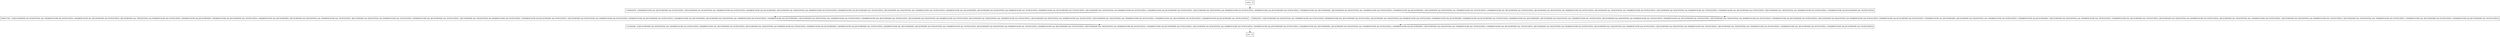 digraph isOverBudget {
node [shape=record];
entry [label="entry - []"];
exit [label="exit - []"];
153302289 [label="153302289 - [(!JECACHESIZE && SEQUENTIAL && !SHAREDCACHE && DUPLICATES), (SHAREDCACHE && !JECACHESIZE && DUPLICATES), (JECACHESIZE && !SEQUENTIAL && SHAREDCACHE && DUPLICATES), (SHAREDCACHE && JECACHESIZE), (SHAREDCACHE && JECACHESIZE && !DUPLICATES), (SHAREDCACHE && !JECACHESIZE), (JECACHESIZE && SEQUENTIAL && !SHAREDCACHE && !DUPLICATES), (JECACHESIZE && SEQUENTIAL && SHAREDCACHE && !DUPLICATES), (SHAREDCACHE && !JECACHESIZE && !DUPLICATES), (!JECACHESIZE && !SEQUENTIAL && SHAREDCACHE && DUPLICATES), (!SHAREDCACHE && JECACHESIZE && DUPLICATES), (!JECACHESIZE && SEQUENTIAL && SHAREDCACHE && DUPLICATES), (SHAREDCACHE && JECACHESIZE && DUPLICATES), (!SHAREDCACHE && !JECACHESIZE), (JECACHESIZE && SEQUENTIAL && !SHAREDCACHE && DUPLICATES), (!SHAREDCACHE && JECACHESIZE), (!JECACHESIZE && SEQUENTIAL && !SHAREDCACHE && !DUPLICATES), (!SHAREDCACHE && !JECACHESIZE && !DUPLICATES), (JECACHESIZE && SEQUENTIAL && SHAREDCACHE && DUPLICATES), (JECACHESIZE && !SEQUENTIAL && !SHAREDCACHE && DUPLICATES), (!JECACHESIZE && SEQUENTIAL && SHAREDCACHE && !DUPLICATES), (!JECACHESIZE && !SEQUENTIAL && !SHAREDCACHE && DUPLICATES), (!SHAREDCACHE && !JECACHESIZE && DUPLICATES), (!SHAREDCACHE && JECACHESIZE && !DUPLICATES)]"];
684617203 [label="684617203 - [(!JECACHESIZE && SEQUENTIAL && !SHAREDCACHE && DUPLICATES), (SHAREDCACHE && !JECACHESIZE && DUPLICATES), (JECACHESIZE && !SEQUENTIAL && SHAREDCACHE && DUPLICATES), (SHAREDCACHE && JECACHESIZE), (SHAREDCACHE && JECACHESIZE && !DUPLICATES), (SHAREDCACHE && !JECACHESIZE), (JECACHESIZE && SEQUENTIAL && !SHAREDCACHE && !DUPLICATES), (JECACHESIZE && SEQUENTIAL && SHAREDCACHE && !DUPLICATES), (SHAREDCACHE && !JECACHESIZE && !DUPLICATES), (!JECACHESIZE && !SEQUENTIAL && SHAREDCACHE && DUPLICATES), (!SHAREDCACHE && JECACHESIZE && DUPLICATES), (!JECACHESIZE && SEQUENTIAL && SHAREDCACHE && DUPLICATES), (SHAREDCACHE && JECACHESIZE && DUPLICATES), (!SHAREDCACHE && !JECACHESIZE), (JECACHESIZE && SEQUENTIAL && !SHAREDCACHE && DUPLICATES), (!SHAREDCACHE && JECACHESIZE), (!JECACHESIZE && SEQUENTIAL && !SHAREDCACHE && !DUPLICATES), (!SHAREDCACHE && !JECACHESIZE && !DUPLICATES), (JECACHESIZE && SEQUENTIAL && SHAREDCACHE && DUPLICATES), (JECACHESIZE && !SEQUENTIAL && !SHAREDCACHE && DUPLICATES), (!JECACHESIZE && SEQUENTIAL && SHAREDCACHE && !DUPLICATES), (!JECACHESIZE && !SEQUENTIAL && !SHAREDCACHE && DUPLICATES), (!SHAREDCACHE && !JECACHESIZE && DUPLICATES), (!SHAREDCACHE && JECACHESIZE && !DUPLICATES)]"];
1762824876 [label="1762824876 - [(SHAREDCACHE && !JECACHESIZE && DUPLICATES), (!JECACHESIZE && SEQUENTIAL && !SHAREDCACHE && DUPLICATES), (SHAREDCACHE && JECACHESIZE), (JECACHESIZE && !SEQUENTIAL && SHAREDCACHE && DUPLICATES), (SHAREDCACHE && JECACHESIZE && !DUPLICATES), (JECACHESIZE && SEQUENTIAL && !SHAREDCACHE && !DUPLICATES), (SHAREDCACHE && !JECACHESIZE), (JECACHESIZE && SEQUENTIAL && SHAREDCACHE && !DUPLICATES), (SHAREDCACHE && !JECACHESIZE && !DUPLICATES), (!JECACHESIZE && !SEQUENTIAL && SHAREDCACHE && DUPLICATES), (!SHAREDCACHE && JECACHESIZE && DUPLICATES), (!JECACHESIZE && SEQUENTIAL && SHAREDCACHE && DUPLICATES), (SHAREDCACHE && JECACHESIZE && DUPLICATES), (!SHAREDCACHE && !JECACHESIZE), (JECACHESIZE && SEQUENTIAL && !SHAREDCACHE && DUPLICATES), (!SHAREDCACHE && JECACHESIZE), (!JECACHESIZE && SEQUENTIAL && !SHAREDCACHE && !DUPLICATES), (!SHAREDCACHE && !JECACHESIZE && !DUPLICATES), (JECACHESIZE && SEQUENTIAL && SHAREDCACHE && DUPLICATES), (JECACHESIZE && !SEQUENTIAL && !SHAREDCACHE && DUPLICATES), (!JECACHESIZE && SEQUENTIAL && SHAREDCACHE && !DUPLICATES), (!SHAREDCACHE && !JECACHESIZE && DUPLICATES), (!JECACHESIZE && !SEQUENTIAL && !SHAREDCACHE && DUPLICATES), (!SHAREDCACHE && JECACHESIZE && !DUPLICATES)]"];
559022505 [label="559022505 - [(!JECACHESIZE && SEQUENTIAL && !SHAREDCACHE && DUPLICATES), (SHAREDCACHE && !JECACHESIZE && DUPLICATES), (JECACHESIZE && !SEQUENTIAL && SHAREDCACHE && DUPLICATES), (SHAREDCACHE && JECACHESIZE), (SHAREDCACHE && JECACHESIZE && !DUPLICATES), (SHAREDCACHE && !JECACHESIZE), (JECACHESIZE && SEQUENTIAL && !SHAREDCACHE && !DUPLICATES), (JECACHESIZE && SEQUENTIAL && SHAREDCACHE && !DUPLICATES), (SHAREDCACHE && !JECACHESIZE && !DUPLICATES), (!JECACHESIZE && !SEQUENTIAL && SHAREDCACHE && DUPLICATES), (!SHAREDCACHE && JECACHESIZE && DUPLICATES), (!JECACHESIZE && SEQUENTIAL && SHAREDCACHE && DUPLICATES), (SHAREDCACHE && JECACHESIZE && DUPLICATES), (!SHAREDCACHE && !JECACHESIZE), (JECACHESIZE && SEQUENTIAL && !SHAREDCACHE && DUPLICATES), (!SHAREDCACHE && JECACHESIZE), (!JECACHESIZE && SEQUENTIAL && !SHAREDCACHE && !DUPLICATES), (!SHAREDCACHE && !JECACHESIZE && !DUPLICATES), (JECACHESIZE && SEQUENTIAL && SHAREDCACHE && DUPLICATES), (JECACHESIZE && !SEQUENTIAL && !SHAREDCACHE && DUPLICATES), (!JECACHESIZE && SEQUENTIAL && SHAREDCACHE && !DUPLICATES), (!JECACHESIZE && !SEQUENTIAL && !SHAREDCACHE && DUPLICATES), (!SHAREDCACHE && !JECACHESIZE && DUPLICATES), (!SHAREDCACHE && JECACHESIZE && !DUPLICATES)]"];
entry;
exit;
entry -> 1762824876;
153302289 -> exit;
684617203 -> 153302289;
1762824876 -> 684617203;
1762824876 -> 559022505;
559022505 -> 153302289;
}
